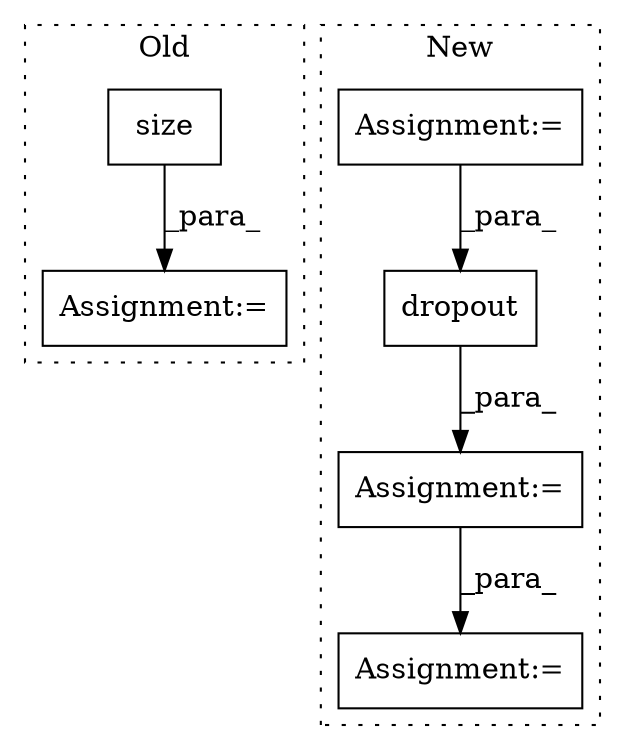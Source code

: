 digraph G {
subgraph cluster0 {
1 [label="size" a="32" s="12163,12170" l="5,1" shape="box"];
6 [label="Assignment:=" a="7" s="12124" l="1" shape="box"];
label = "Old";
style="dotted";
}
subgraph cluster1 {
2 [label="dropout" a="32" s="36371,36393" l="8,1" shape="box"];
3 [label="Assignment:=" a="7" s="36360" l="1" shape="box"];
4 [label="Assignment:=" a="7" s="36421" l="1" shape="box"];
5 [label="Assignment:=" a="7" s="36307" l="1" shape="box"];
label = "New";
style="dotted";
}
1 -> 6 [label="_para_"];
2 -> 3 [label="_para_"];
3 -> 4 [label="_para_"];
5 -> 2 [label="_para_"];
}